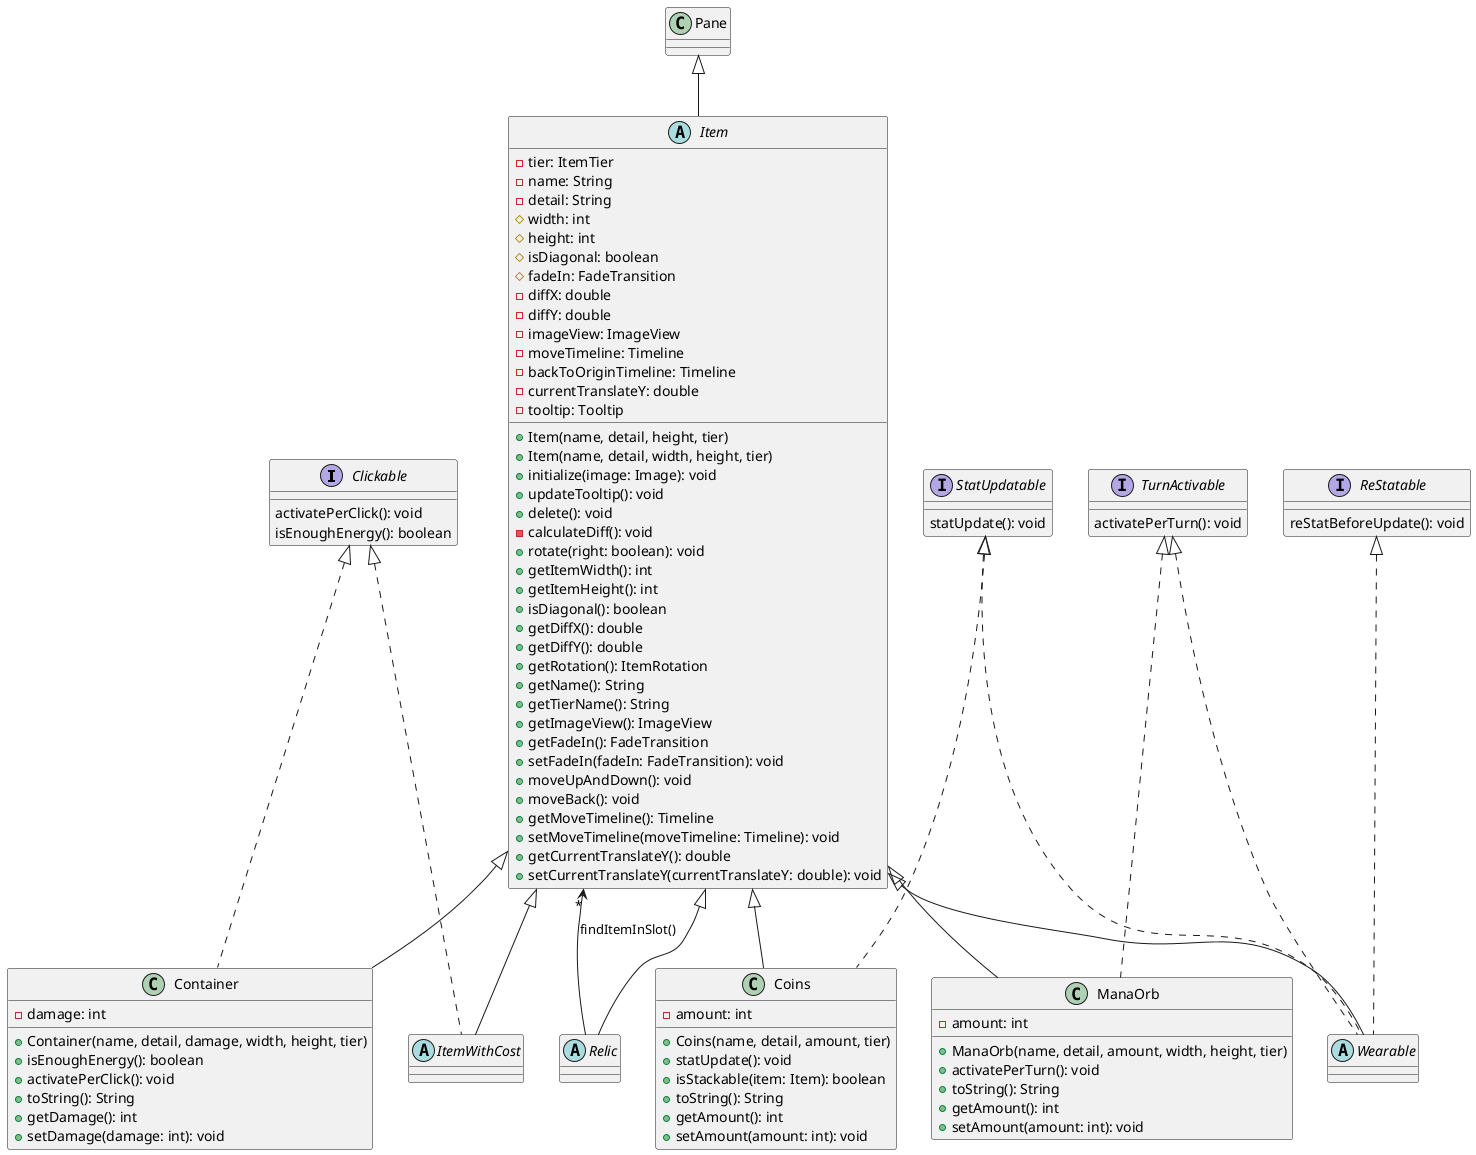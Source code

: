 @startuml
top to bottom direction
interface Clickable [[java:interfaces.Clickable]] {
	activatePerClick(): void
	isEnoughEnergy(): boolean
}
interface TurnActivable [[java:interfaces.TurnActivable]] {
	activatePerTurn(): void
}
interface StatUpdatable [[java:interfaces.StatUpdatable]] {
	statUpdate(): void
}
interface ReStatable [[java:interfaces.ReStatable]] {
	reStatBeforeUpdate(): void
}

abstract class Item [[java:game.item.Item]] {
	-tier: ItemTier
	-name: String
	-detail: String
	#width: int
	#height: int
	#isDiagonal: boolean
	#fadeIn: FadeTransition
	-diffX: double
	-diffY: double
	-imageView: ImageView
	-moveTimeline: Timeline
	-backToOriginTimeline: Timeline
	-currentTranslateY: double
	-tooltip: Tooltip
	+Item(name, detail, height, tier)
	+Item(name, detail, width, height, tier)
	+initialize(image: Image): void
	+updateTooltip(): void
	+delete(): void
	-calculateDiff(): void
	+rotate(right: boolean): void
	+getItemWidth(): int
	+getItemHeight(): int
	+isDiagonal(): boolean
	+getDiffX(): double
	+getDiffY(): double
	+getRotation(): ItemRotation
	+getName(): String
	+getTierName(): String
	+getImageView(): ImageView
	+getFadeIn(): FadeTransition
	+setFadeIn(fadeIn: FadeTransition): void
	+moveUpAndDown(): void
	+moveBack(): void
	+getMoveTimeline(): Timeline
	+setMoveTimeline(moveTimeline: Timeline): void
	+getCurrentTranslateY(): double
	+setCurrentTranslateY(currentTranslateY: double): void
}
abstract class ItemWithCost [[java:game.item.ItemWithCost]] {}
abstract class Relic [[java:game.item.relic.Relic]] {}
class Container [[java:game.item.consumable.Container]] {
	-damage: int
	+Container(name, detail, damage, width, height, tier)
	+isEnoughEnergy(): boolean
	+activatePerClick(): void
	+toString(): String
	+getDamage(): int
	+setDamage(damage: int): void
}
class ManaOrb [[java:game.item.ManaOrb]] {
	-amount: int
	+ManaOrb(name, detail, amount, width, height, tier)
	+activatePerTurn(): void
	+toString(): String
	+getAmount(): int
	+setAmount(amount: int): void
}
class Coins [[java:game.item.Coins]] {
	-amount: int
	+Coins(name, detail, amount, tier)
	+statUpdate(): void
	+isStackable(item: Item): boolean
	+toString(): String
	+getAmount(): int
	+setAmount(amount: int): void
}
abstract class Wearable [[java:game.item.wearable.Wearable]] {}
Pane <|-- Item
Item <|-- Coins
StatUpdatable <|.. Coins
Item <|-- ManaOrb
TurnActivable <|.. ManaOrb
Item <|-- ItemWithCost
Clickable <|.. ItemWithCost
Item <|-- Wearable
TurnActivable <|.. Wearable
StatUpdatable <|.. Wearable
ReStatable <|.. Wearable
Item <|-- Relic
Relic --> "*" Item : findItemInSlot()
Item <|-- Container
Clickable <|.. Container
@enduml